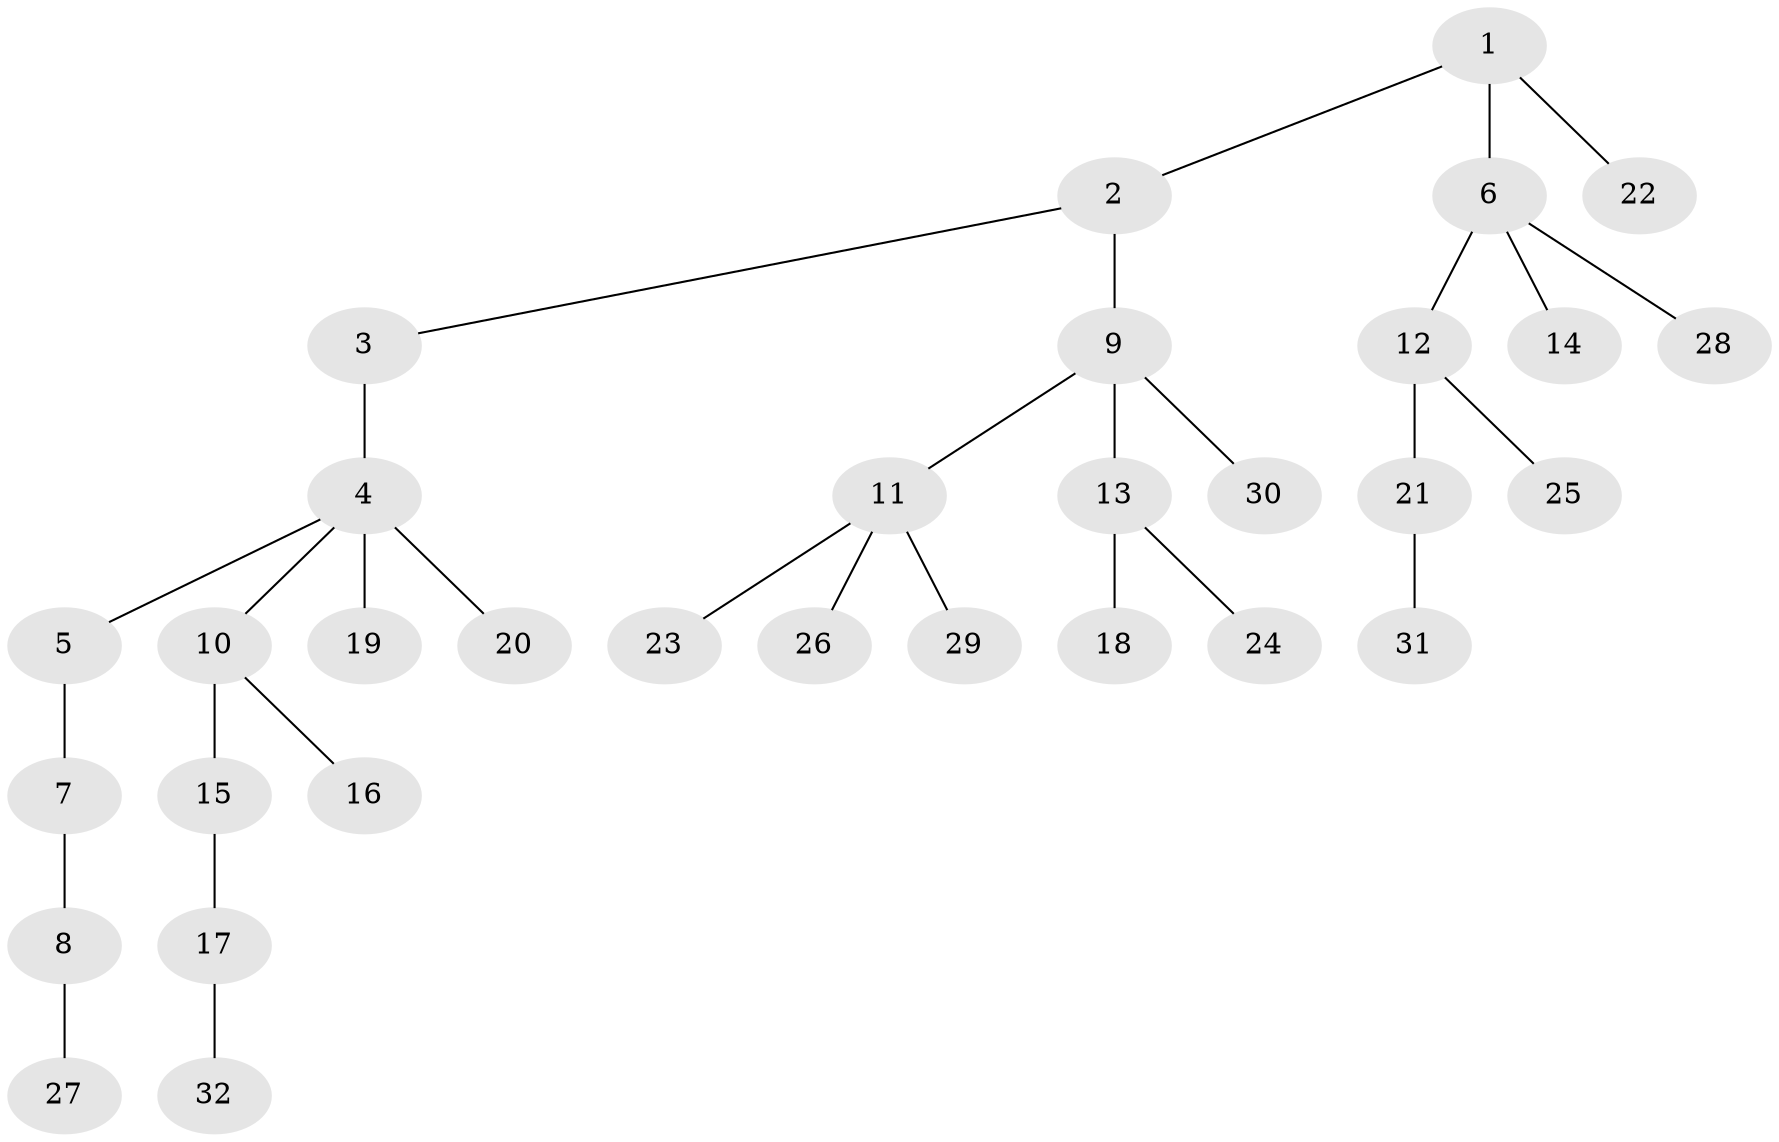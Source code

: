// original degree distribution, {5: 0.04918032786885246, 4: 0.06557377049180328, 6: 0.01639344262295082, 3: 0.08196721311475409, 2: 0.32786885245901637, 1: 0.45901639344262296}
// Generated by graph-tools (version 1.1) at 2025/36/03/09/25 02:36:56]
// undirected, 32 vertices, 31 edges
graph export_dot {
graph [start="1"]
  node [color=gray90,style=filled];
  1;
  2;
  3;
  4;
  5;
  6;
  7;
  8;
  9;
  10;
  11;
  12;
  13;
  14;
  15;
  16;
  17;
  18;
  19;
  20;
  21;
  22;
  23;
  24;
  25;
  26;
  27;
  28;
  29;
  30;
  31;
  32;
  1 -- 2 [weight=1.0];
  1 -- 6 [weight=2.0];
  1 -- 22 [weight=1.0];
  2 -- 3 [weight=1.0];
  2 -- 9 [weight=1.0];
  3 -- 4 [weight=4.0];
  4 -- 5 [weight=1.0];
  4 -- 10 [weight=1.0];
  4 -- 19 [weight=1.0];
  4 -- 20 [weight=1.0];
  5 -- 7 [weight=1.0];
  6 -- 12 [weight=1.0];
  6 -- 14 [weight=1.0];
  6 -- 28 [weight=1.0];
  7 -- 8 [weight=1.0];
  8 -- 27 [weight=1.0];
  9 -- 11 [weight=1.0];
  9 -- 13 [weight=1.0];
  9 -- 30 [weight=1.0];
  10 -- 15 [weight=1.0];
  10 -- 16 [weight=1.0];
  11 -- 23 [weight=1.0];
  11 -- 26 [weight=1.0];
  11 -- 29 [weight=1.0];
  12 -- 21 [weight=1.0];
  12 -- 25 [weight=1.0];
  13 -- 18 [weight=1.0];
  13 -- 24 [weight=1.0];
  15 -- 17 [weight=1.0];
  17 -- 32 [weight=1.0];
  21 -- 31 [weight=1.0];
}
